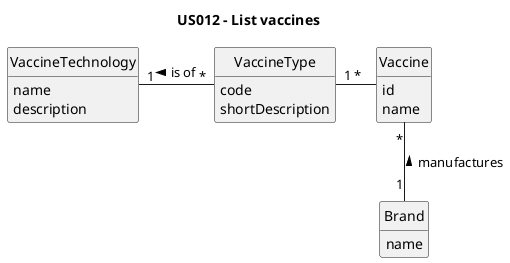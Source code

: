 @startuml
skinparam monochrome true
skinparam packageStyle rectangle
skinparam shadowing false

'left to right direction

skinparam classAttributeIconSize 0

hide circle
hide methods

title US012 - List vaccines

class VaccineTechnology {
    name
    description
}

class VaccineType {
    code
    shortDescription
}

class Vaccine {
    id
    name
}

class Brand {
    name
}

'VaccineTechnology -down-Vaccine
VaccineTechnology "1   " - "   *" VaccineType : is of <
VaccineType "1" - " *  " Vaccine : ""
Vaccine "*" -- "1" Brand : manufactures <

@enduml
